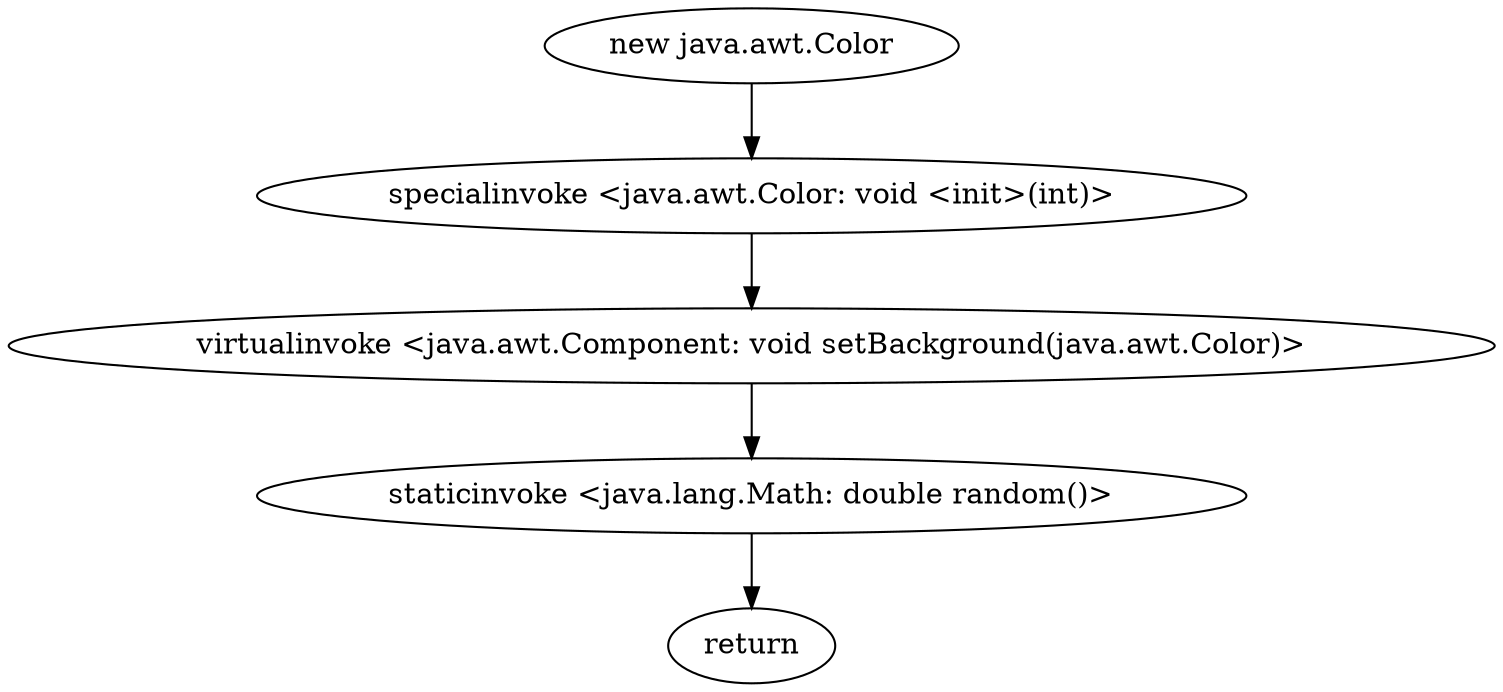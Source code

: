 digraph "" {
"new java.awt.Color";
 "new java.awt.Color"->"specialinvoke <java.awt.Color: void <init>(int)>";
 "specialinvoke <java.awt.Color: void <init>(int)>"->"virtualinvoke <java.awt.Component: void setBackground(java.awt.Color)>";
 "virtualinvoke <java.awt.Component: void setBackground(java.awt.Color)>"->"staticinvoke <java.lang.Math: double random()>";
 "staticinvoke <java.lang.Math: double random()>"->"return";
}
